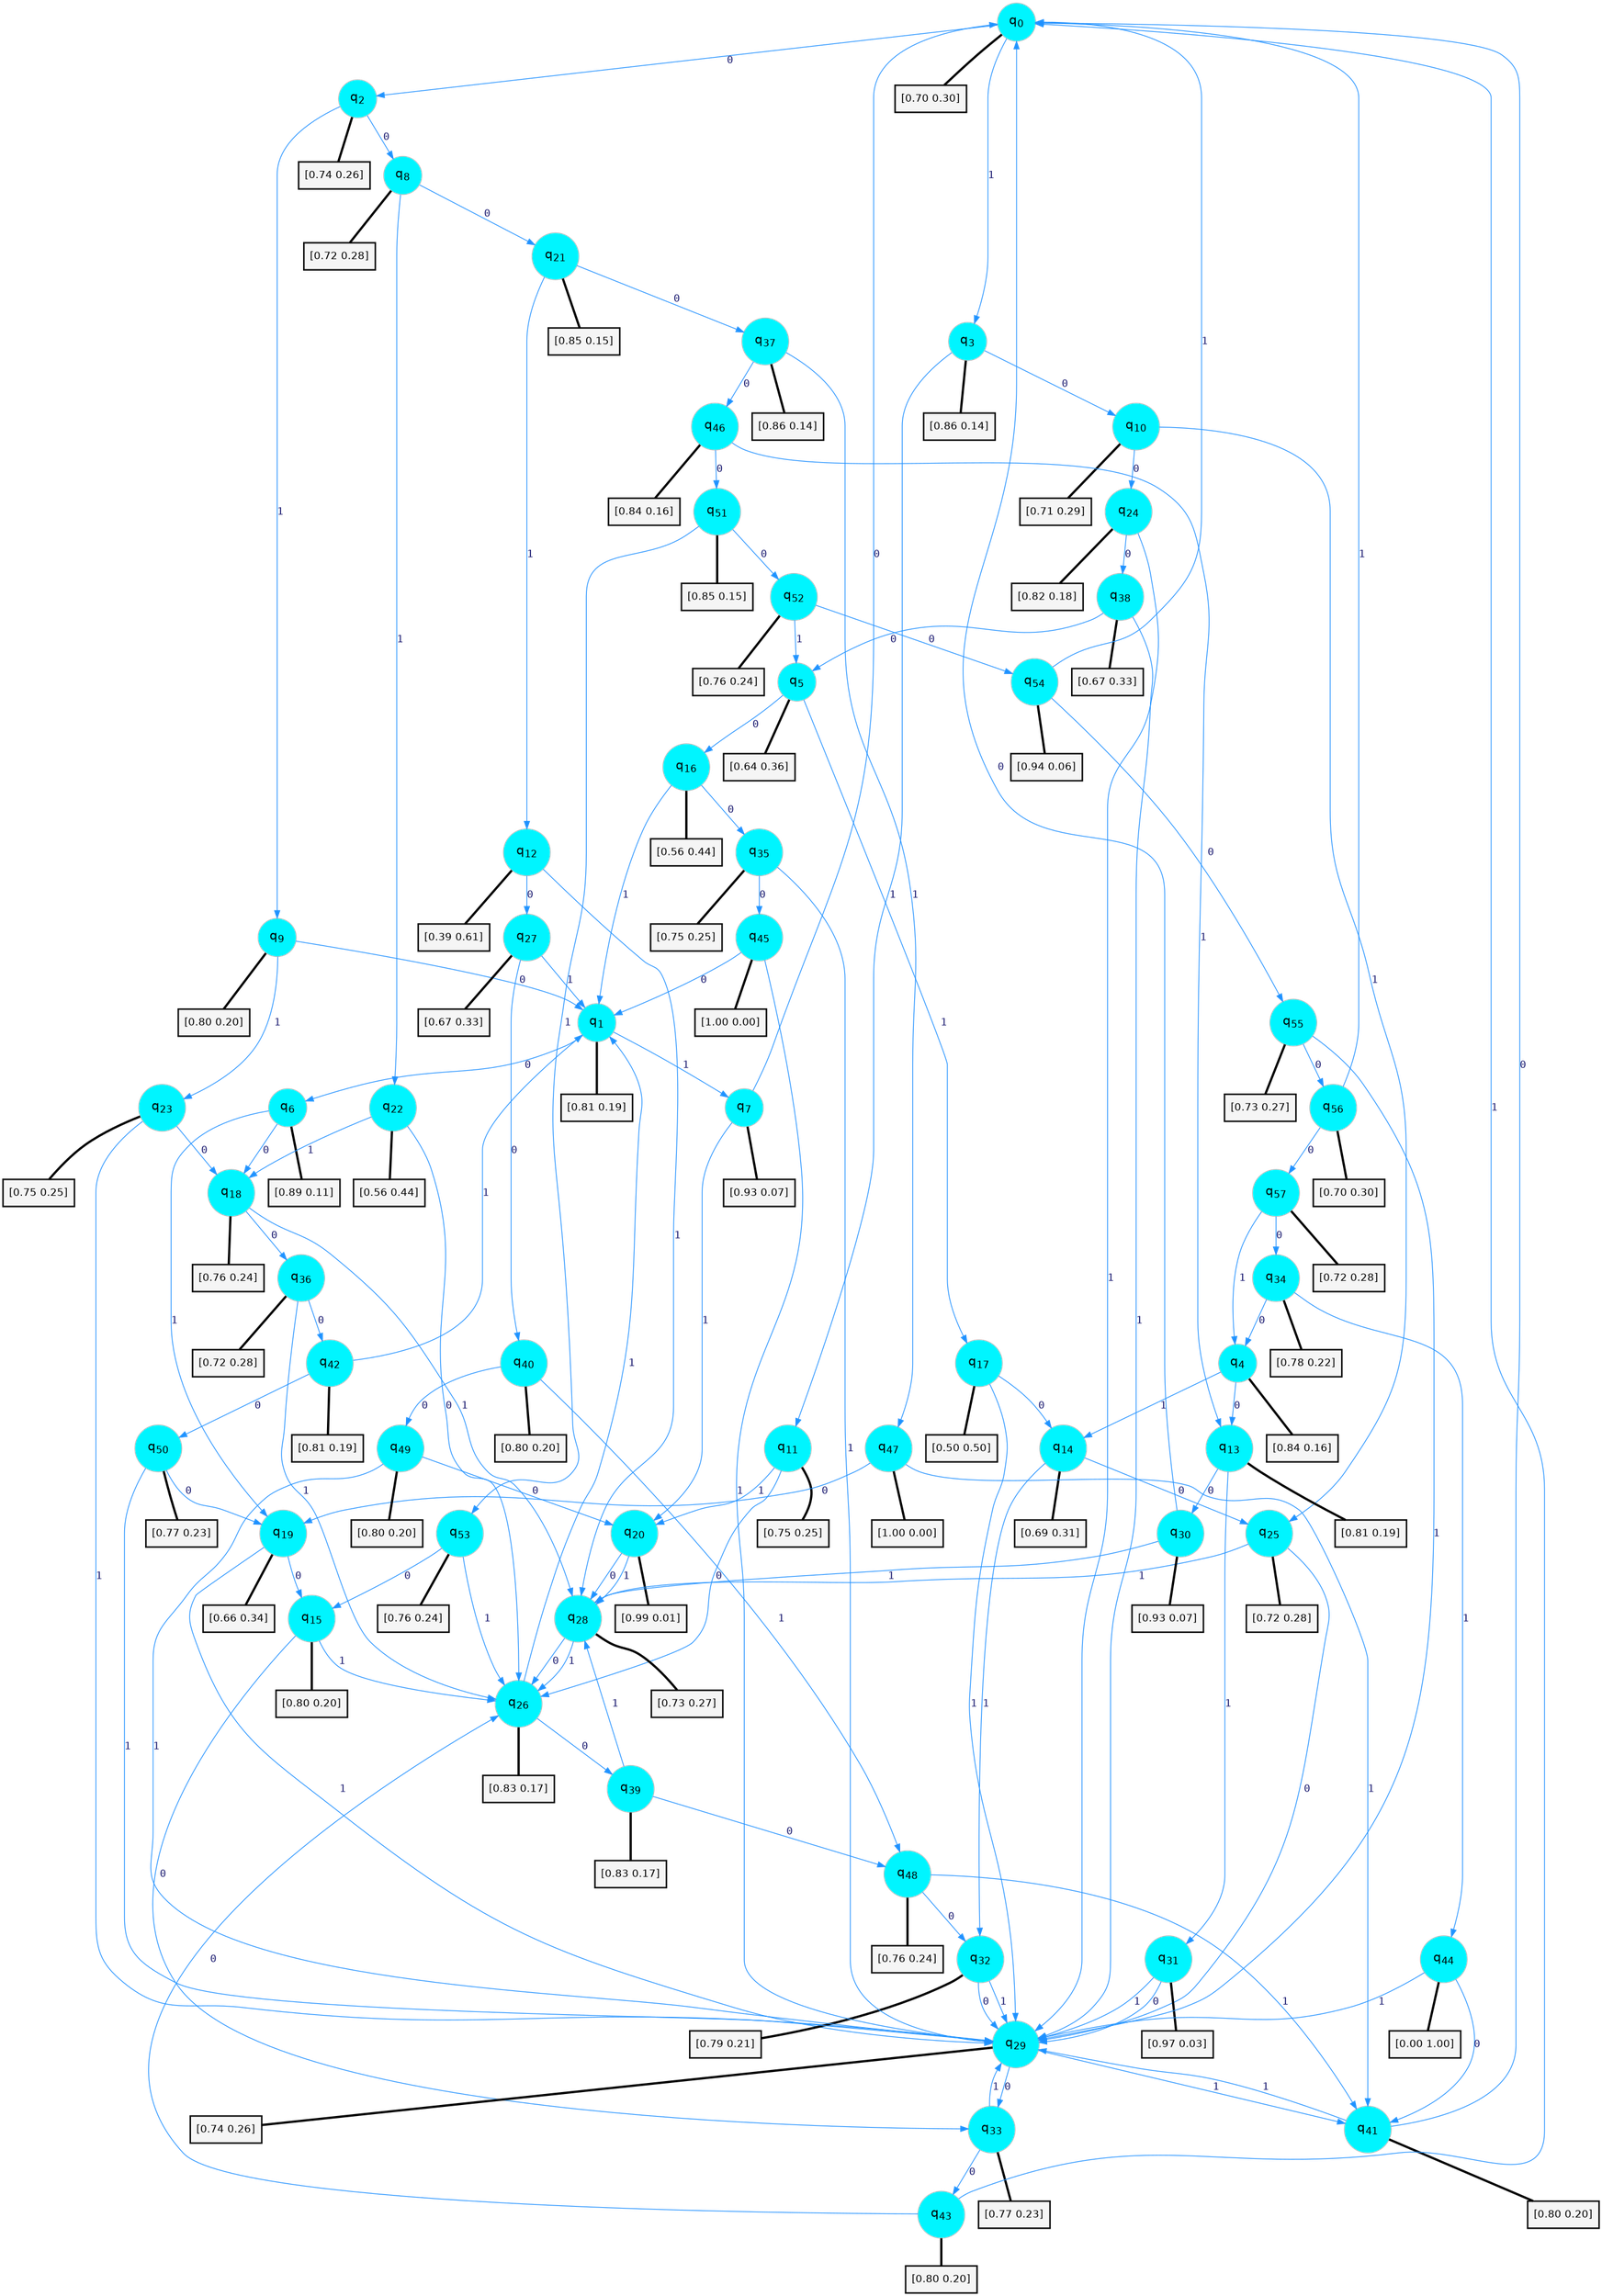 digraph G {
graph [
bgcolor=transparent, dpi=300, rankdir=TD, size="40,25"];
node [
color=gray, fillcolor=turquoise1, fontcolor=black, fontname=Helvetica, fontsize=16, fontweight=bold, shape=circle, style=filled];
edge [
arrowsize=1, color=dodgerblue1, fontcolor=midnightblue, fontname=courier, fontweight=bold, penwidth=1, style=solid, weight=20];
0[label=<q<SUB>0</SUB>>];
1[label=<q<SUB>1</SUB>>];
2[label=<q<SUB>2</SUB>>];
3[label=<q<SUB>3</SUB>>];
4[label=<q<SUB>4</SUB>>];
5[label=<q<SUB>5</SUB>>];
6[label=<q<SUB>6</SUB>>];
7[label=<q<SUB>7</SUB>>];
8[label=<q<SUB>8</SUB>>];
9[label=<q<SUB>9</SUB>>];
10[label=<q<SUB>10</SUB>>];
11[label=<q<SUB>11</SUB>>];
12[label=<q<SUB>12</SUB>>];
13[label=<q<SUB>13</SUB>>];
14[label=<q<SUB>14</SUB>>];
15[label=<q<SUB>15</SUB>>];
16[label=<q<SUB>16</SUB>>];
17[label=<q<SUB>17</SUB>>];
18[label=<q<SUB>18</SUB>>];
19[label=<q<SUB>19</SUB>>];
20[label=<q<SUB>20</SUB>>];
21[label=<q<SUB>21</SUB>>];
22[label=<q<SUB>22</SUB>>];
23[label=<q<SUB>23</SUB>>];
24[label=<q<SUB>24</SUB>>];
25[label=<q<SUB>25</SUB>>];
26[label=<q<SUB>26</SUB>>];
27[label=<q<SUB>27</SUB>>];
28[label=<q<SUB>28</SUB>>];
29[label=<q<SUB>29</SUB>>];
30[label=<q<SUB>30</SUB>>];
31[label=<q<SUB>31</SUB>>];
32[label=<q<SUB>32</SUB>>];
33[label=<q<SUB>33</SUB>>];
34[label=<q<SUB>34</SUB>>];
35[label=<q<SUB>35</SUB>>];
36[label=<q<SUB>36</SUB>>];
37[label=<q<SUB>37</SUB>>];
38[label=<q<SUB>38</SUB>>];
39[label=<q<SUB>39</SUB>>];
40[label=<q<SUB>40</SUB>>];
41[label=<q<SUB>41</SUB>>];
42[label=<q<SUB>42</SUB>>];
43[label=<q<SUB>43</SUB>>];
44[label=<q<SUB>44</SUB>>];
45[label=<q<SUB>45</SUB>>];
46[label=<q<SUB>46</SUB>>];
47[label=<q<SUB>47</SUB>>];
48[label=<q<SUB>48</SUB>>];
49[label=<q<SUB>49</SUB>>];
50[label=<q<SUB>50</SUB>>];
51[label=<q<SUB>51</SUB>>];
52[label=<q<SUB>52</SUB>>];
53[label=<q<SUB>53</SUB>>];
54[label=<q<SUB>54</SUB>>];
55[label=<q<SUB>55</SUB>>];
56[label=<q<SUB>56</SUB>>];
57[label=<q<SUB>57</SUB>>];
58[label="[0.70 0.30]", shape=box,fontcolor=black, fontname=Helvetica, fontsize=14, penwidth=2, fillcolor=whitesmoke,color=black];
59[label="[0.81 0.19]", shape=box,fontcolor=black, fontname=Helvetica, fontsize=14, penwidth=2, fillcolor=whitesmoke,color=black];
60[label="[0.74 0.26]", shape=box,fontcolor=black, fontname=Helvetica, fontsize=14, penwidth=2, fillcolor=whitesmoke,color=black];
61[label="[0.86 0.14]", shape=box,fontcolor=black, fontname=Helvetica, fontsize=14, penwidth=2, fillcolor=whitesmoke,color=black];
62[label="[0.84 0.16]", shape=box,fontcolor=black, fontname=Helvetica, fontsize=14, penwidth=2, fillcolor=whitesmoke,color=black];
63[label="[0.64 0.36]", shape=box,fontcolor=black, fontname=Helvetica, fontsize=14, penwidth=2, fillcolor=whitesmoke,color=black];
64[label="[0.89 0.11]", shape=box,fontcolor=black, fontname=Helvetica, fontsize=14, penwidth=2, fillcolor=whitesmoke,color=black];
65[label="[0.93 0.07]", shape=box,fontcolor=black, fontname=Helvetica, fontsize=14, penwidth=2, fillcolor=whitesmoke,color=black];
66[label="[0.72 0.28]", shape=box,fontcolor=black, fontname=Helvetica, fontsize=14, penwidth=2, fillcolor=whitesmoke,color=black];
67[label="[0.80 0.20]", shape=box,fontcolor=black, fontname=Helvetica, fontsize=14, penwidth=2, fillcolor=whitesmoke,color=black];
68[label="[0.71 0.29]", shape=box,fontcolor=black, fontname=Helvetica, fontsize=14, penwidth=2, fillcolor=whitesmoke,color=black];
69[label="[0.75 0.25]", shape=box,fontcolor=black, fontname=Helvetica, fontsize=14, penwidth=2, fillcolor=whitesmoke,color=black];
70[label="[0.39 0.61]", shape=box,fontcolor=black, fontname=Helvetica, fontsize=14, penwidth=2, fillcolor=whitesmoke,color=black];
71[label="[0.81 0.19]", shape=box,fontcolor=black, fontname=Helvetica, fontsize=14, penwidth=2, fillcolor=whitesmoke,color=black];
72[label="[0.69 0.31]", shape=box,fontcolor=black, fontname=Helvetica, fontsize=14, penwidth=2, fillcolor=whitesmoke,color=black];
73[label="[0.80 0.20]", shape=box,fontcolor=black, fontname=Helvetica, fontsize=14, penwidth=2, fillcolor=whitesmoke,color=black];
74[label="[0.56 0.44]", shape=box,fontcolor=black, fontname=Helvetica, fontsize=14, penwidth=2, fillcolor=whitesmoke,color=black];
75[label="[0.50 0.50]", shape=box,fontcolor=black, fontname=Helvetica, fontsize=14, penwidth=2, fillcolor=whitesmoke,color=black];
76[label="[0.76 0.24]", shape=box,fontcolor=black, fontname=Helvetica, fontsize=14, penwidth=2, fillcolor=whitesmoke,color=black];
77[label="[0.66 0.34]", shape=box,fontcolor=black, fontname=Helvetica, fontsize=14, penwidth=2, fillcolor=whitesmoke,color=black];
78[label="[0.99 0.01]", shape=box,fontcolor=black, fontname=Helvetica, fontsize=14, penwidth=2, fillcolor=whitesmoke,color=black];
79[label="[0.85 0.15]", shape=box,fontcolor=black, fontname=Helvetica, fontsize=14, penwidth=2, fillcolor=whitesmoke,color=black];
80[label="[0.56 0.44]", shape=box,fontcolor=black, fontname=Helvetica, fontsize=14, penwidth=2, fillcolor=whitesmoke,color=black];
81[label="[0.75 0.25]", shape=box,fontcolor=black, fontname=Helvetica, fontsize=14, penwidth=2, fillcolor=whitesmoke,color=black];
82[label="[0.82 0.18]", shape=box,fontcolor=black, fontname=Helvetica, fontsize=14, penwidth=2, fillcolor=whitesmoke,color=black];
83[label="[0.72 0.28]", shape=box,fontcolor=black, fontname=Helvetica, fontsize=14, penwidth=2, fillcolor=whitesmoke,color=black];
84[label="[0.83 0.17]", shape=box,fontcolor=black, fontname=Helvetica, fontsize=14, penwidth=2, fillcolor=whitesmoke,color=black];
85[label="[0.67 0.33]", shape=box,fontcolor=black, fontname=Helvetica, fontsize=14, penwidth=2, fillcolor=whitesmoke,color=black];
86[label="[0.73 0.27]", shape=box,fontcolor=black, fontname=Helvetica, fontsize=14, penwidth=2, fillcolor=whitesmoke,color=black];
87[label="[0.74 0.26]", shape=box,fontcolor=black, fontname=Helvetica, fontsize=14, penwidth=2, fillcolor=whitesmoke,color=black];
88[label="[0.93 0.07]", shape=box,fontcolor=black, fontname=Helvetica, fontsize=14, penwidth=2, fillcolor=whitesmoke,color=black];
89[label="[0.97 0.03]", shape=box,fontcolor=black, fontname=Helvetica, fontsize=14, penwidth=2, fillcolor=whitesmoke,color=black];
90[label="[0.79 0.21]", shape=box,fontcolor=black, fontname=Helvetica, fontsize=14, penwidth=2, fillcolor=whitesmoke,color=black];
91[label="[0.77 0.23]", shape=box,fontcolor=black, fontname=Helvetica, fontsize=14, penwidth=2, fillcolor=whitesmoke,color=black];
92[label="[0.78 0.22]", shape=box,fontcolor=black, fontname=Helvetica, fontsize=14, penwidth=2, fillcolor=whitesmoke,color=black];
93[label="[0.75 0.25]", shape=box,fontcolor=black, fontname=Helvetica, fontsize=14, penwidth=2, fillcolor=whitesmoke,color=black];
94[label="[0.72 0.28]", shape=box,fontcolor=black, fontname=Helvetica, fontsize=14, penwidth=2, fillcolor=whitesmoke,color=black];
95[label="[0.86 0.14]", shape=box,fontcolor=black, fontname=Helvetica, fontsize=14, penwidth=2, fillcolor=whitesmoke,color=black];
96[label="[0.67 0.33]", shape=box,fontcolor=black, fontname=Helvetica, fontsize=14, penwidth=2, fillcolor=whitesmoke,color=black];
97[label="[0.83 0.17]", shape=box,fontcolor=black, fontname=Helvetica, fontsize=14, penwidth=2, fillcolor=whitesmoke,color=black];
98[label="[0.80 0.20]", shape=box,fontcolor=black, fontname=Helvetica, fontsize=14, penwidth=2, fillcolor=whitesmoke,color=black];
99[label="[0.80 0.20]", shape=box,fontcolor=black, fontname=Helvetica, fontsize=14, penwidth=2, fillcolor=whitesmoke,color=black];
100[label="[0.81 0.19]", shape=box,fontcolor=black, fontname=Helvetica, fontsize=14, penwidth=2, fillcolor=whitesmoke,color=black];
101[label="[0.80 0.20]", shape=box,fontcolor=black, fontname=Helvetica, fontsize=14, penwidth=2, fillcolor=whitesmoke,color=black];
102[label="[0.00 1.00]", shape=box,fontcolor=black, fontname=Helvetica, fontsize=14, penwidth=2, fillcolor=whitesmoke,color=black];
103[label="[1.00 0.00]", shape=box,fontcolor=black, fontname=Helvetica, fontsize=14, penwidth=2, fillcolor=whitesmoke,color=black];
104[label="[0.84 0.16]", shape=box,fontcolor=black, fontname=Helvetica, fontsize=14, penwidth=2, fillcolor=whitesmoke,color=black];
105[label="[1.00 0.00]", shape=box,fontcolor=black, fontname=Helvetica, fontsize=14, penwidth=2, fillcolor=whitesmoke,color=black];
106[label="[0.76 0.24]", shape=box,fontcolor=black, fontname=Helvetica, fontsize=14, penwidth=2, fillcolor=whitesmoke,color=black];
107[label="[0.80 0.20]", shape=box,fontcolor=black, fontname=Helvetica, fontsize=14, penwidth=2, fillcolor=whitesmoke,color=black];
108[label="[0.77 0.23]", shape=box,fontcolor=black, fontname=Helvetica, fontsize=14, penwidth=2, fillcolor=whitesmoke,color=black];
109[label="[0.85 0.15]", shape=box,fontcolor=black, fontname=Helvetica, fontsize=14, penwidth=2, fillcolor=whitesmoke,color=black];
110[label="[0.76 0.24]", shape=box,fontcolor=black, fontname=Helvetica, fontsize=14, penwidth=2, fillcolor=whitesmoke,color=black];
111[label="[0.76 0.24]", shape=box,fontcolor=black, fontname=Helvetica, fontsize=14, penwidth=2, fillcolor=whitesmoke,color=black];
112[label="[0.94 0.06]", shape=box,fontcolor=black, fontname=Helvetica, fontsize=14, penwidth=2, fillcolor=whitesmoke,color=black];
113[label="[0.73 0.27]", shape=box,fontcolor=black, fontname=Helvetica, fontsize=14, penwidth=2, fillcolor=whitesmoke,color=black];
114[label="[0.70 0.30]", shape=box,fontcolor=black, fontname=Helvetica, fontsize=14, penwidth=2, fillcolor=whitesmoke,color=black];
115[label="[0.72 0.28]", shape=box,fontcolor=black, fontname=Helvetica, fontsize=14, penwidth=2, fillcolor=whitesmoke,color=black];
0->2 [label=0];
0->3 [label=1];
0->58 [arrowhead=none, penwidth=3,color=black];
1->6 [label=0];
1->7 [label=1];
1->59 [arrowhead=none, penwidth=3,color=black];
2->8 [label=0];
2->9 [label=1];
2->60 [arrowhead=none, penwidth=3,color=black];
3->10 [label=0];
3->11 [label=1];
3->61 [arrowhead=none, penwidth=3,color=black];
4->13 [label=0];
4->14 [label=1];
4->62 [arrowhead=none, penwidth=3,color=black];
5->16 [label=0];
5->17 [label=1];
5->63 [arrowhead=none, penwidth=3,color=black];
6->18 [label=0];
6->19 [label=1];
6->64 [arrowhead=none, penwidth=3,color=black];
7->0 [label=0];
7->20 [label=1];
7->65 [arrowhead=none, penwidth=3,color=black];
8->21 [label=0];
8->22 [label=1];
8->66 [arrowhead=none, penwidth=3,color=black];
9->1 [label=0];
9->23 [label=1];
9->67 [arrowhead=none, penwidth=3,color=black];
10->24 [label=0];
10->25 [label=1];
10->68 [arrowhead=none, penwidth=3,color=black];
11->26 [label=0];
11->20 [label=1];
11->69 [arrowhead=none, penwidth=3,color=black];
12->27 [label=0];
12->28 [label=1];
12->70 [arrowhead=none, penwidth=3,color=black];
13->30 [label=0];
13->31 [label=1];
13->71 [arrowhead=none, penwidth=3,color=black];
14->25 [label=0];
14->32 [label=1];
14->72 [arrowhead=none, penwidth=3,color=black];
15->33 [label=0];
15->26 [label=1];
15->73 [arrowhead=none, penwidth=3,color=black];
16->35 [label=0];
16->1 [label=1];
16->74 [arrowhead=none, penwidth=3,color=black];
17->14 [label=0];
17->29 [label=1];
17->75 [arrowhead=none, penwidth=3,color=black];
18->36 [label=0];
18->28 [label=1];
18->76 [arrowhead=none, penwidth=3,color=black];
19->15 [label=0];
19->29 [label=1];
19->77 [arrowhead=none, penwidth=3,color=black];
20->28 [label=0];
20->28 [label=1];
20->78 [arrowhead=none, penwidth=3,color=black];
21->37 [label=0];
21->12 [label=1];
21->79 [arrowhead=none, penwidth=3,color=black];
22->26 [label=0];
22->18 [label=1];
22->80 [arrowhead=none, penwidth=3,color=black];
23->18 [label=0];
23->29 [label=1];
23->81 [arrowhead=none, penwidth=3,color=black];
24->38 [label=0];
24->29 [label=1];
24->82 [arrowhead=none, penwidth=3,color=black];
25->29 [label=0];
25->28 [label=1];
25->83 [arrowhead=none, penwidth=3,color=black];
26->39 [label=0];
26->1 [label=1];
26->84 [arrowhead=none, penwidth=3,color=black];
27->40 [label=0];
27->1 [label=1];
27->85 [arrowhead=none, penwidth=3,color=black];
28->26 [label=0];
28->26 [label=1];
28->86 [arrowhead=none, penwidth=3,color=black];
29->33 [label=0];
29->41 [label=1];
29->87 [arrowhead=none, penwidth=3,color=black];
30->0 [label=0];
30->28 [label=1];
30->88 [arrowhead=none, penwidth=3,color=black];
31->29 [label=0];
31->29 [label=1];
31->89 [arrowhead=none, penwidth=3,color=black];
32->29 [label=0];
32->29 [label=1];
32->90 [arrowhead=none, penwidth=3,color=black];
33->43 [label=0];
33->29 [label=1];
33->91 [arrowhead=none, penwidth=3,color=black];
34->4 [label=0];
34->44 [label=1];
34->92 [arrowhead=none, penwidth=3,color=black];
35->45 [label=0];
35->29 [label=1];
35->93 [arrowhead=none, penwidth=3,color=black];
36->42 [label=0];
36->26 [label=1];
36->94 [arrowhead=none, penwidth=3,color=black];
37->46 [label=0];
37->47 [label=1];
37->95 [arrowhead=none, penwidth=3,color=black];
38->5 [label=0];
38->29 [label=1];
38->96 [arrowhead=none, penwidth=3,color=black];
39->48 [label=0];
39->28 [label=1];
39->97 [arrowhead=none, penwidth=3,color=black];
40->49 [label=0];
40->48 [label=1];
40->98 [arrowhead=none, penwidth=3,color=black];
41->0 [label=0];
41->29 [label=1];
41->99 [arrowhead=none, penwidth=3,color=black];
42->50 [label=0];
42->1 [label=1];
42->100 [arrowhead=none, penwidth=3,color=black];
43->26 [label=0];
43->0 [label=1];
43->101 [arrowhead=none, penwidth=3,color=black];
44->41 [label=0];
44->29 [label=1];
44->102 [arrowhead=none, penwidth=3,color=black];
45->1 [label=0];
45->29 [label=1];
45->103 [arrowhead=none, penwidth=3,color=black];
46->51 [label=0];
46->13 [label=1];
46->104 [arrowhead=none, penwidth=3,color=black];
47->19 [label=0];
47->41 [label=1];
47->105 [arrowhead=none, penwidth=3,color=black];
48->32 [label=0];
48->41 [label=1];
48->106 [arrowhead=none, penwidth=3,color=black];
49->20 [label=0];
49->29 [label=1];
49->107 [arrowhead=none, penwidth=3,color=black];
50->19 [label=0];
50->29 [label=1];
50->108 [arrowhead=none, penwidth=3,color=black];
51->52 [label=0];
51->53 [label=1];
51->109 [arrowhead=none, penwidth=3,color=black];
52->54 [label=0];
52->5 [label=1];
52->110 [arrowhead=none, penwidth=3,color=black];
53->15 [label=0];
53->26 [label=1];
53->111 [arrowhead=none, penwidth=3,color=black];
54->55 [label=0];
54->0 [label=1];
54->112 [arrowhead=none, penwidth=3,color=black];
55->56 [label=0];
55->29 [label=1];
55->113 [arrowhead=none, penwidth=3,color=black];
56->57 [label=0];
56->0 [label=1];
56->114 [arrowhead=none, penwidth=3,color=black];
57->34 [label=0];
57->4 [label=1];
57->115 [arrowhead=none, penwidth=3,color=black];
}
